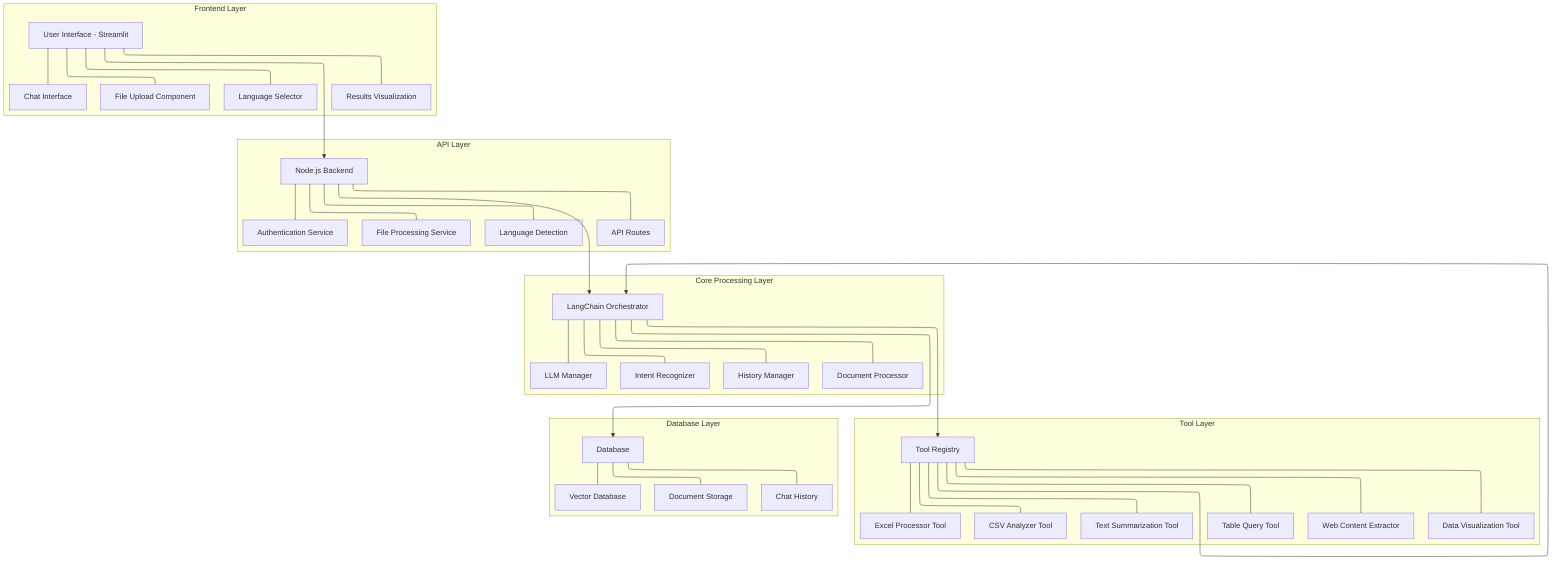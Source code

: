 ---
config:
  layout: elk
---
flowchart TD
 subgraph subGraph0["Frontend Layer"]
        UI["User Interface - Streamlit"]
        FileUpload["File Upload Component"]
        ChatInterface["Chat Interface"]
        LangSelector["Language Selector"]
        ResultsView["Results Visualization"]
  end
 subgraph subGraph1["API Layer"]
        API["Node.js Backend"]
        FileProcessor["File Processing Service"]
        AuthService["Authentication Service"]
        LangDetector["Language Detection"]
        APIRoutes["API Routes"]
  end
 subgraph subGraph2["Core Processing Layer"]
        Core["LangChain Orchestrator"]
        DocProcessor["Document Processor"]
        IntentRecognizer["Intent Recognizer"]
        LLMManager["LLM Manager"]
        HistoryManager["History Manager"]
  end
 subgraph subGraph3["Tool Layer"]
        ToolRegistry["Tool Registry"]
        CSVAnalyzer["CSV Analyzer Tool"]
        ExcelProcessor["Excel Processor Tool"]
        TextSummarizer["Text Summarization Tool"]
        TableQuerier["Table Query Tool"]
        Visualizer["Data Visualization Tool"]
        WebExtractor["Web Content Extractor"]
  end
 subgraph subGraph4["Database Layer"]
        DB["Database"]
        DocumentStore["Document Storage"]
        ChatHistory["Chat History"]
        VectorDB["Vector Database"]
  end
    UI --- FileUpload & ChatInterface & LangSelector & ResultsView
    API --- FileProcessor & AuthService & LangDetector & APIRoutes
    Core --- DocProcessor & IntentRecognizer & LLMManager & HistoryManager
    ToolRegistry --- CSVAnalyzer & ExcelProcessor & TextSummarizer & TableQuerier & Visualizer & WebExtractor
    DB --- DocumentStore & ChatHistory & VectorDB
    UI --> API
    API --> Core
    Core --> ToolRegistry & DB
    ToolRegistry --> Core